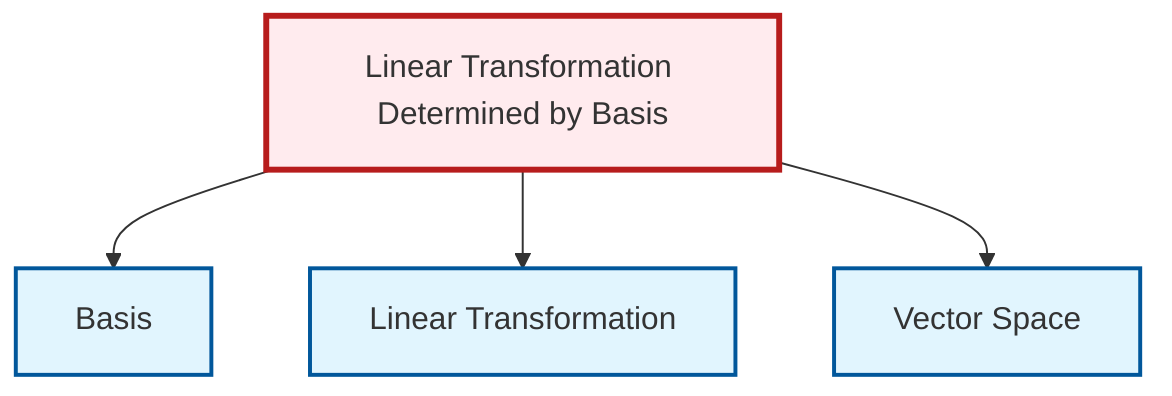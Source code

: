 graph TD
    classDef definition fill:#e1f5fe,stroke:#01579b,stroke-width:2px
    classDef theorem fill:#f3e5f5,stroke:#4a148c,stroke-width:2px
    classDef axiom fill:#fff3e0,stroke:#e65100,stroke-width:2px
    classDef example fill:#e8f5e9,stroke:#1b5e20,stroke-width:2px
    classDef current fill:#ffebee,stroke:#b71c1c,stroke-width:3px
    def-basis["Basis"]:::definition
    thm-linear-transformation-basis["Linear Transformation Determined by Basis"]:::theorem
    def-vector-space["Vector Space"]:::definition
    def-linear-transformation["Linear Transformation"]:::definition
    thm-linear-transformation-basis --> def-basis
    thm-linear-transformation-basis --> def-linear-transformation
    thm-linear-transformation-basis --> def-vector-space
    class thm-linear-transformation-basis current